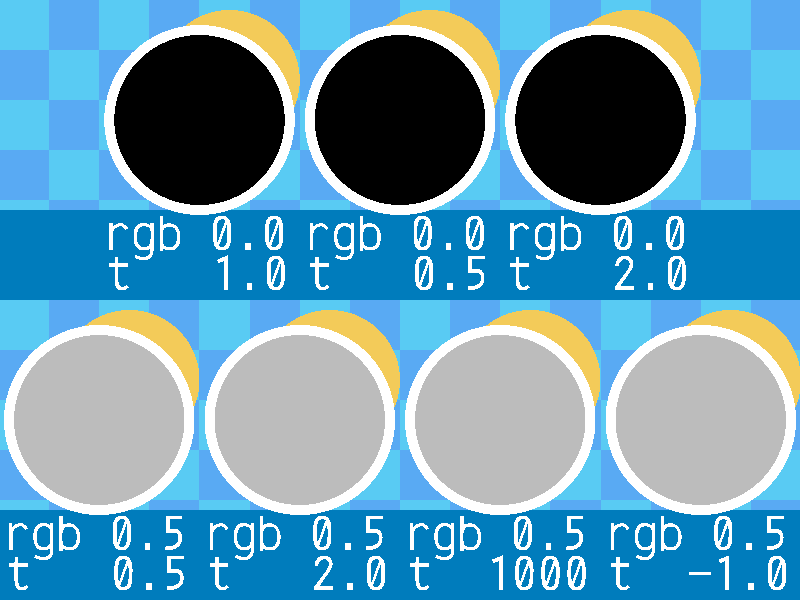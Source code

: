 // This work is licensed under the Creative Commons Attribution 3.0 Unported License.
// To view a copy of this license, visit http://creativecommons.org/licenses/by/3.0/
// or send a letter to Creative Commons, 444 Castro Street, Suite 900, Mountain View,
// California, 94041, USA.

// Persistence Of Vision raytracer sample file.
// File: transmitfx.pov
// Last updated: 30/8/01
// Author: Rune S. Johansen
// Description:
// This file demonstrates how to create special effect filters
// by using "transmit" creatively, also outside of the 0 to 1 range.

// The shadows are a bit confusing, but try to render both
// with and without them.
//
// -w320 -h240
// -w800 -h600 +a0.3

#version 3.7;
global_settings {assumed_gamma 1.0}

#declare Shadows = off;

//-------------------------------------------------------------------------
// This scene uses a non-standard camera set-up. 
// (See CAMERA in the included documentation for details.) 
// If you are new to POV-Ray, you might want to try a different demo scene.
//-------------------------------------------------------------------------
// A camera that looks down from above.
camera {
   orthographic
   location 6*y
   look_at 0
}

// A light.
light_source {<0,300,100>, color 1.5}

// And a nice blue checkered plane
plane {
   y, -3
   pigment {checker color <0.1,0.4,0.9>, color <0.1,0.6,0.9> scale 0.5}
}

union {
   box {<-5,-1, 0>, <5,-1, 0.9>}
   box {<-5,-1,-3>, <5,-1,-2.1>}
   pigment {color <0.0,0.2,0.5>}
   finish {ambient 1 diffuse 0}
   no_shadow
}

// A union with a brown sphere, a white torus
// and a disc with no texture.
#declare FilterAndSphere =
union {
   sphere {
      <0.3,-2,0.4>, 0.7
      pigment {color <0.9,0.6,0.1>}
      finish {phong 1}
   }
   torus {
      0.9, 0.05
      pigment {color rgb 1}
   }
   disc {0, y, 0.9} // the disc will be textured later
   #if (Shadows=off) no_shadow #end
   translate -0.2*z
}

// Just a macro to create the text labels
#macro Label (String1,String2,Location)
   union {
      text {
         ttf "crystal.ttf", String1, 0.1, <0,0>
         rotate 90*x scale 0.5 translate <-0.9,0,-1.5>
      }
      text {
         ttf "crystal.ttf", String2, 0.1, <0,0>
         rotate 90*x scale 0.5 translate <-0.9,0,-1.9>
      }
      clipped_by {plane {y, -0.01}}
      translate Location
      pigment {color rgb 1}
      finish {ambient 1 diffuse 0}
      no_shadow
   }
#end

// CENTER DISC: NO EFFECT
// With a transmit value of 1.0, things seen through this
// disc look the same.
object {
   FilterAndSphere

// This texture will apply only to the disc:
   pigment {color rgb 0.0 transmit 1.0}
   finish {ambient 1 diffuse 0}

   translate <-2,0,+2>
}
Label ("rgb 0.0","t   1.0",<-2,0,+2>)

// TOP DISC: DARK EFFECT
// With a black color and a transmit value of 0.5, things
// seen through this disc look darker.
object {
   FilterAndSphere
// This texture will apply only to the disc:
   pigment {color rgb 0.0 transmit 0.5}
   finish {ambient 1 diffuse 0}
   translate < 0,0,+2>
}
Label ("rgb 0.0","t   0.5",< 0,0,+2>)

// UPPER RIGHT DISC: BRIGHT EFFECT
// With a black color and a transmit value of 2.0, things
// seen through this disc look brighter.
object {
   FilterAndSphere
// This texture will apply only to the disc:
   pigment {color rgb 0.0 transmit 2.0}
   finish {ambient 1 diffuse 0}
   translate <+2,0,+2>
}
Label ("rgb 0.0","t   2.0",<+2,0,+2>)

// LOWER RIGHT DISC: CONTRAST DOWN
// With a gray color and a transmit value of 0.5, things
// seen through this disc have less contrast.
object {
   FilterAndSphere
// This texture will apply only to the disc:
   pigment {color rgb 0.5 transmit 0.5}
   finish {ambient 1 diffuse 0}
   translate <-3,0,-1>
}
Label ("rgb 0.5","t   0.5",<-3,0,-1>)

// BOTTOM DISC: CONTRAST UP
// With a gray color and a transmit value of 2.0, things
// seen through this disc have more contrast.
object {
   FilterAndSphere
// This texture will apply only to the disc:
   pigment {color rgb 0.5 transmit 2.0}
   finish {ambient 1 diffuse 0}
   translate <-1,0,-1>
}
Label ("rgb 0.5","t   2.0",<-1,0,-1>)

// LOWER LEFT DISC: TOTAL CONTRAST
// With a gray color and a transmit value of 1000, things
// seen through this disc have very high contrast.
object {
   FilterAndSphere
// This texture will apply only to the disc:
   pigment {color rgb 0.5 transmit 1000}
   finish {ambient 1 diffuse 0}
   translate <+1,0,-1>
}
Label ("rgb 0.5","t  1000",<+1,0,-1>)

// UPPER LEFT DISC: INVERT COLORS
// With a gray color and a transmit value of -1, things
// seen through this disc have inverted colors! Fun, eh?
object {
   FilterAndSphere
// This texture will apply only to the disc:
   pigment {color rgb 0.5 transmit -1}
   finish {ambient 1 diffuse 0}
   translate <+3,0,-1>
}
Label ("rgb 0.5","t  -1.0",<+3,0,-1>)
